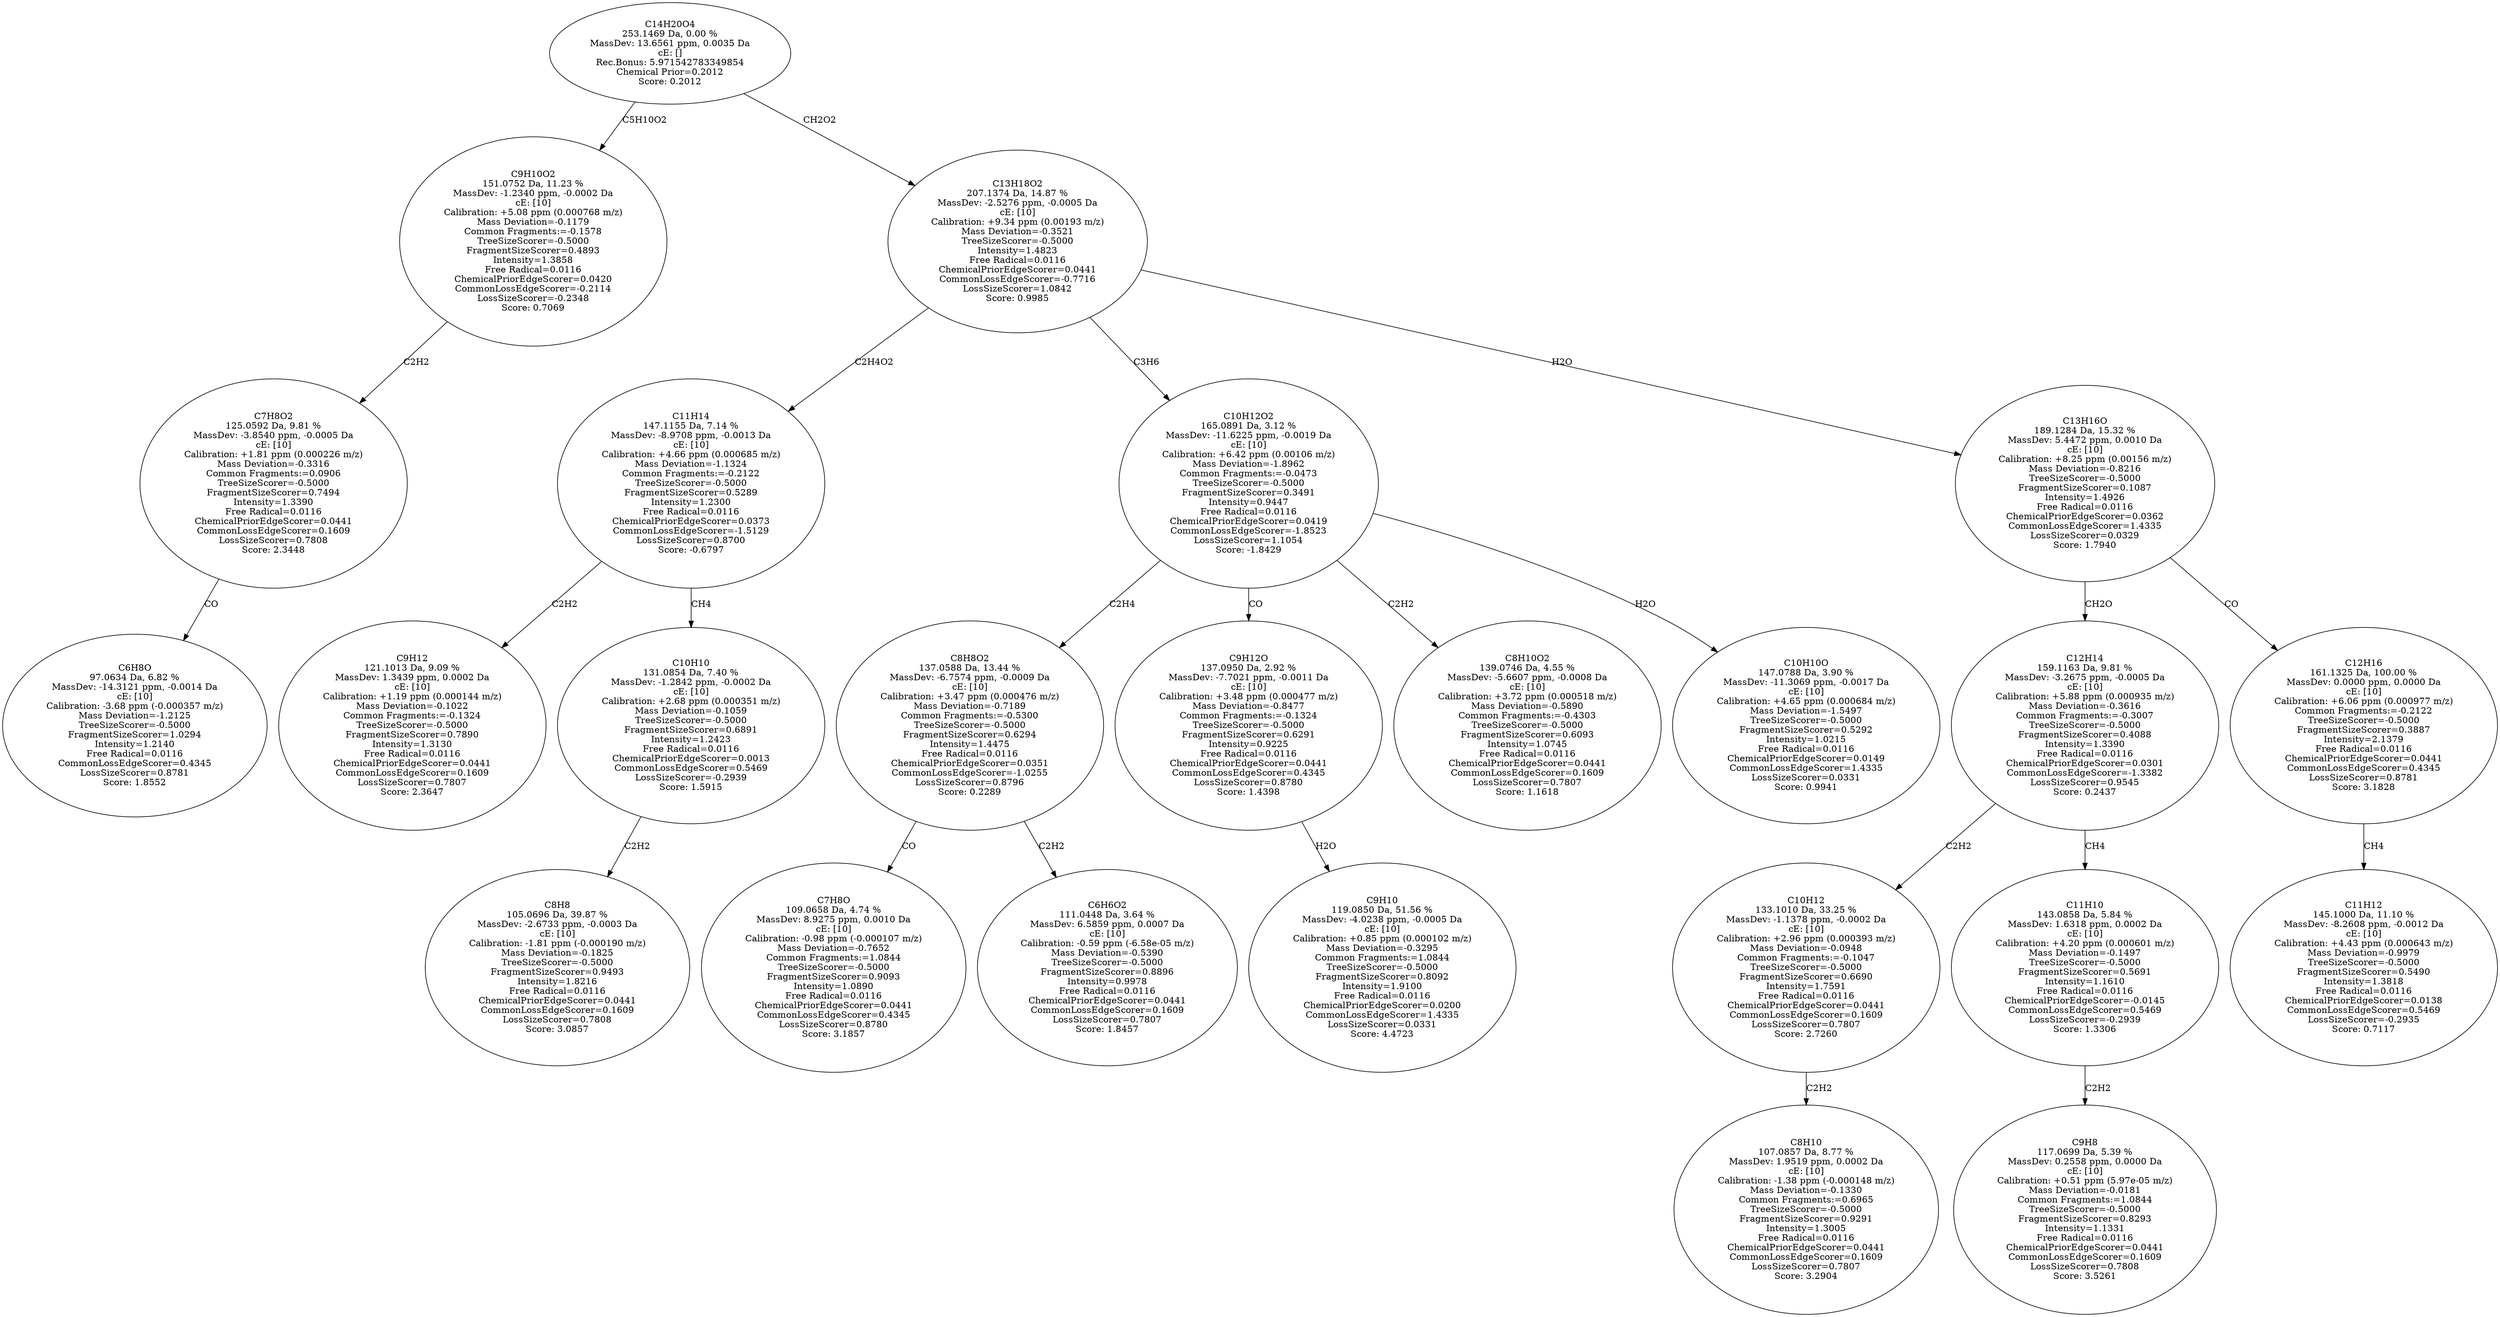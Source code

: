 strict digraph {
v1 [label="C6H8O\n97.0634 Da, 6.82 %\nMassDev: -14.3121 ppm, -0.0014 Da\ncE: [10]\nCalibration: -3.68 ppm (-0.000357 m/z)\nMass Deviation=-1.2125\nTreeSizeScorer=-0.5000\nFragmentSizeScorer=1.0294\nIntensity=1.2140\nFree Radical=0.0116\nCommonLossEdgeScorer=0.4345\nLossSizeScorer=0.8781\nScore: 1.8552"];
v2 [label="C7H8O2\n125.0592 Da, 9.81 %\nMassDev: -3.8540 ppm, -0.0005 Da\ncE: [10]\nCalibration: +1.81 ppm (0.000226 m/z)\nMass Deviation=-0.3316\nCommon Fragments:=0.0906\nTreeSizeScorer=-0.5000\nFragmentSizeScorer=0.7494\nIntensity=1.3390\nFree Radical=0.0116\nChemicalPriorEdgeScorer=0.0441\nCommonLossEdgeScorer=0.1609\nLossSizeScorer=0.7808\nScore: 2.3448"];
v3 [label="C9H10O2\n151.0752 Da, 11.23 %\nMassDev: -1.2340 ppm, -0.0002 Da\ncE: [10]\nCalibration: +5.08 ppm (0.000768 m/z)\nMass Deviation=-0.1179\nCommon Fragments:=-0.1578\nTreeSizeScorer=-0.5000\nFragmentSizeScorer=0.4893\nIntensity=1.3858\nFree Radical=0.0116\nChemicalPriorEdgeScorer=0.0420\nCommonLossEdgeScorer=-0.2114\nLossSizeScorer=-0.2348\nScore: 0.7069"];
v4 [label="C9H12\n121.1013 Da, 9.09 %\nMassDev: 1.3439 ppm, 0.0002 Da\ncE: [10]\nCalibration: +1.19 ppm (0.000144 m/z)\nMass Deviation=-0.1022\nCommon Fragments:=-0.1324\nTreeSizeScorer=-0.5000\nFragmentSizeScorer=0.7890\nIntensity=1.3130\nFree Radical=0.0116\nChemicalPriorEdgeScorer=0.0441\nCommonLossEdgeScorer=0.1609\nLossSizeScorer=0.7807\nScore: 2.3647"];
v5 [label="C8H8\n105.0696 Da, 39.87 %\nMassDev: -2.6733 ppm, -0.0003 Da\ncE: [10]\nCalibration: -1.81 ppm (-0.000190 m/z)\nMass Deviation=-0.1825\nTreeSizeScorer=-0.5000\nFragmentSizeScorer=0.9493\nIntensity=1.8216\nFree Radical=0.0116\nChemicalPriorEdgeScorer=0.0441\nCommonLossEdgeScorer=0.1609\nLossSizeScorer=0.7808\nScore: 3.0857"];
v6 [label="C10H10\n131.0854 Da, 7.40 %\nMassDev: -1.2842 ppm, -0.0002 Da\ncE: [10]\nCalibration: +2.68 ppm (0.000351 m/z)\nMass Deviation=-0.1059\nTreeSizeScorer=-0.5000\nFragmentSizeScorer=0.6891\nIntensity=1.2423\nFree Radical=0.0116\nChemicalPriorEdgeScorer=0.0013\nCommonLossEdgeScorer=0.5469\nLossSizeScorer=-0.2939\nScore: 1.5915"];
v7 [label="C11H14\n147.1155 Da, 7.14 %\nMassDev: -8.9708 ppm, -0.0013 Da\ncE: [10]\nCalibration: +4.66 ppm (0.000685 m/z)\nMass Deviation=-1.1324\nCommon Fragments:=-0.2122\nTreeSizeScorer=-0.5000\nFragmentSizeScorer=0.5289\nIntensity=1.2300\nFree Radical=0.0116\nChemicalPriorEdgeScorer=0.0373\nCommonLossEdgeScorer=-1.5129\nLossSizeScorer=0.8700\nScore: -0.6797"];
v8 [label="C7H8O\n109.0658 Da, 4.74 %\nMassDev: 8.9275 ppm, 0.0010 Da\ncE: [10]\nCalibration: -0.98 ppm (-0.000107 m/z)\nMass Deviation=-0.7652\nCommon Fragments:=1.0844\nTreeSizeScorer=-0.5000\nFragmentSizeScorer=0.9093\nIntensity=1.0890\nFree Radical=0.0116\nChemicalPriorEdgeScorer=0.0441\nCommonLossEdgeScorer=0.4345\nLossSizeScorer=0.8780\nScore: 3.1857"];
v9 [label="C6H6O2\n111.0448 Da, 3.64 %\nMassDev: 6.5859 ppm, 0.0007 Da\ncE: [10]\nCalibration: -0.59 ppm (-6.58e-05 m/z)\nMass Deviation=-0.5390\nTreeSizeScorer=-0.5000\nFragmentSizeScorer=0.8896\nIntensity=0.9978\nFree Radical=0.0116\nChemicalPriorEdgeScorer=0.0441\nCommonLossEdgeScorer=0.1609\nLossSizeScorer=0.7807\nScore: 1.8457"];
v10 [label="C8H8O2\n137.0588 Da, 13.44 %\nMassDev: -6.7574 ppm, -0.0009 Da\ncE: [10]\nCalibration: +3.47 ppm (0.000476 m/z)\nMass Deviation=-0.7189\nCommon Fragments:=-0.5300\nTreeSizeScorer=-0.5000\nFragmentSizeScorer=0.6294\nIntensity=1.4475\nFree Radical=0.0116\nChemicalPriorEdgeScorer=0.0351\nCommonLossEdgeScorer=-1.0255\nLossSizeScorer=0.8796\nScore: 0.2289"];
v11 [label="C9H10\n119.0850 Da, 51.56 %\nMassDev: -4.0238 ppm, -0.0005 Da\ncE: [10]\nCalibration: +0.85 ppm (0.000102 m/z)\nMass Deviation=-0.3295\nCommon Fragments:=1.0844\nTreeSizeScorer=-0.5000\nFragmentSizeScorer=0.8092\nIntensity=1.9100\nFree Radical=0.0116\nChemicalPriorEdgeScorer=0.0200\nCommonLossEdgeScorer=1.4335\nLossSizeScorer=0.0331\nScore: 4.4723"];
v12 [label="C9H12O\n137.0950 Da, 2.92 %\nMassDev: -7.7021 ppm, -0.0011 Da\ncE: [10]\nCalibration: +3.48 ppm (0.000477 m/z)\nMass Deviation=-0.8477\nCommon Fragments:=-0.1324\nTreeSizeScorer=-0.5000\nFragmentSizeScorer=0.6291\nIntensity=0.9225\nFree Radical=0.0116\nChemicalPriorEdgeScorer=0.0441\nCommonLossEdgeScorer=0.4345\nLossSizeScorer=0.8780\nScore: 1.4398"];
v13 [label="C8H10O2\n139.0746 Da, 4.55 %\nMassDev: -5.6607 ppm, -0.0008 Da\ncE: [10]\nCalibration: +3.72 ppm (0.000518 m/z)\nMass Deviation=-0.5890\nCommon Fragments:=-0.4303\nTreeSizeScorer=-0.5000\nFragmentSizeScorer=0.6093\nIntensity=1.0745\nFree Radical=0.0116\nChemicalPriorEdgeScorer=0.0441\nCommonLossEdgeScorer=0.1609\nLossSizeScorer=0.7807\nScore: 1.1618"];
v14 [label="C10H10O\n147.0788 Da, 3.90 %\nMassDev: -11.3069 ppm, -0.0017 Da\ncE: [10]\nCalibration: +4.65 ppm (0.000684 m/z)\nMass Deviation=-1.5497\nTreeSizeScorer=-0.5000\nFragmentSizeScorer=0.5292\nIntensity=1.0215\nFree Radical=0.0116\nChemicalPriorEdgeScorer=0.0149\nCommonLossEdgeScorer=1.4335\nLossSizeScorer=0.0331\nScore: 0.9941"];
v15 [label="C10H12O2\n165.0891 Da, 3.12 %\nMassDev: -11.6225 ppm, -0.0019 Da\ncE: [10]\nCalibration: +6.42 ppm (0.00106 m/z)\nMass Deviation=-1.8962\nCommon Fragments:=-0.0473\nTreeSizeScorer=-0.5000\nFragmentSizeScorer=0.3491\nIntensity=0.9447\nFree Radical=0.0116\nChemicalPriorEdgeScorer=0.0419\nCommonLossEdgeScorer=-1.8523\nLossSizeScorer=1.1054\nScore: -1.8429"];
v16 [label="C8H10\n107.0857 Da, 8.77 %\nMassDev: 1.9519 ppm, 0.0002 Da\ncE: [10]\nCalibration: -1.38 ppm (-0.000148 m/z)\nMass Deviation=-0.1330\nCommon Fragments:=0.6965\nTreeSizeScorer=-0.5000\nFragmentSizeScorer=0.9291\nIntensity=1.3005\nFree Radical=0.0116\nChemicalPriorEdgeScorer=0.0441\nCommonLossEdgeScorer=0.1609\nLossSizeScorer=0.7807\nScore: 3.2904"];
v17 [label="C10H12\n133.1010 Da, 33.25 %\nMassDev: -1.1378 ppm, -0.0002 Da\ncE: [10]\nCalibration: +2.96 ppm (0.000393 m/z)\nMass Deviation=-0.0948\nCommon Fragments:=-0.1047\nTreeSizeScorer=-0.5000\nFragmentSizeScorer=0.6690\nIntensity=1.7591\nFree Radical=0.0116\nChemicalPriorEdgeScorer=0.0441\nCommonLossEdgeScorer=0.1609\nLossSizeScorer=0.7807\nScore: 2.7260"];
v18 [label="C9H8\n117.0699 Da, 5.39 %\nMassDev: 0.2558 ppm, 0.0000 Da\ncE: [10]\nCalibration: +0.51 ppm (5.97e-05 m/z)\nMass Deviation=-0.0181\nCommon Fragments:=1.0844\nTreeSizeScorer=-0.5000\nFragmentSizeScorer=0.8293\nIntensity=1.1331\nFree Radical=0.0116\nChemicalPriorEdgeScorer=0.0441\nCommonLossEdgeScorer=0.1609\nLossSizeScorer=0.7808\nScore: 3.5261"];
v19 [label="C11H10\n143.0858 Da, 5.84 %\nMassDev: 1.6318 ppm, 0.0002 Da\ncE: [10]\nCalibration: +4.20 ppm (0.000601 m/z)\nMass Deviation=-0.1497\nTreeSizeScorer=-0.5000\nFragmentSizeScorer=0.5691\nIntensity=1.1610\nFree Radical=0.0116\nChemicalPriorEdgeScorer=-0.0145\nCommonLossEdgeScorer=0.5469\nLossSizeScorer=-0.2939\nScore: 1.3306"];
v20 [label="C12H14\n159.1163 Da, 9.81 %\nMassDev: -3.2675 ppm, -0.0005 Da\ncE: [10]\nCalibration: +5.88 ppm (0.000935 m/z)\nMass Deviation=-0.3616\nCommon Fragments:=-0.3007\nTreeSizeScorer=-0.5000\nFragmentSizeScorer=0.4088\nIntensity=1.3390\nFree Radical=0.0116\nChemicalPriorEdgeScorer=0.0301\nCommonLossEdgeScorer=-1.3382\nLossSizeScorer=0.9545\nScore: 0.2437"];
v21 [label="C11H12\n145.1000 Da, 11.10 %\nMassDev: -8.2608 ppm, -0.0012 Da\ncE: [10]\nCalibration: +4.43 ppm (0.000643 m/z)\nMass Deviation=-0.9979\nTreeSizeScorer=-0.5000\nFragmentSizeScorer=0.5490\nIntensity=1.3818\nFree Radical=0.0116\nChemicalPriorEdgeScorer=0.0138\nCommonLossEdgeScorer=0.5469\nLossSizeScorer=-0.2935\nScore: 0.7117"];
v22 [label="C12H16\n161.1325 Da, 100.00 %\nMassDev: 0.0000 ppm, 0.0000 Da\ncE: [10]\nCalibration: +6.06 ppm (0.000977 m/z)\nCommon Fragments:=-0.2122\nTreeSizeScorer=-0.5000\nFragmentSizeScorer=0.3887\nIntensity=2.1379\nFree Radical=0.0116\nChemicalPriorEdgeScorer=0.0441\nCommonLossEdgeScorer=0.4345\nLossSizeScorer=0.8781\nScore: 3.1828"];
v23 [label="C13H16O\n189.1284 Da, 15.32 %\nMassDev: 5.4472 ppm, 0.0010 Da\ncE: [10]\nCalibration: +8.25 ppm (0.00156 m/z)\nMass Deviation=-0.8216\nTreeSizeScorer=-0.5000\nFragmentSizeScorer=0.1087\nIntensity=1.4926\nFree Radical=0.0116\nChemicalPriorEdgeScorer=0.0362\nCommonLossEdgeScorer=1.4335\nLossSizeScorer=0.0329\nScore: 1.7940"];
v24 [label="C13H18O2\n207.1374 Da, 14.87 %\nMassDev: -2.5276 ppm, -0.0005 Da\ncE: [10]\nCalibration: +9.34 ppm (0.00193 m/z)\nMass Deviation=-0.3521\nTreeSizeScorer=-0.5000\nIntensity=1.4823\nFree Radical=0.0116\nChemicalPriorEdgeScorer=0.0441\nCommonLossEdgeScorer=-0.7716\nLossSizeScorer=1.0842\nScore: 0.9985"];
v25 [label="C14H20O4\n253.1469 Da, 0.00 %\nMassDev: 13.6561 ppm, 0.0035 Da\ncE: []\nRec.Bonus: 5.971542783349854\nChemical Prior=0.2012\nScore: 0.2012"];
v2 -> v1 [label="CO"];
v3 -> v2 [label="C2H2"];
v25 -> v3 [label="C5H10O2"];
v7 -> v4 [label="C2H2"];
v6 -> v5 [label="C2H2"];
v7 -> v6 [label="CH4"];
v24 -> v7 [label="C2H4O2"];
v10 -> v8 [label="CO"];
v10 -> v9 [label="C2H2"];
v15 -> v10 [label="C2H4"];
v12 -> v11 [label="H2O"];
v15 -> v12 [label="CO"];
v15 -> v13 [label="C2H2"];
v15 -> v14 [label="H2O"];
v24 -> v15 [label="C3H6"];
v17 -> v16 [label="C2H2"];
v20 -> v17 [label="C2H2"];
v19 -> v18 [label="C2H2"];
v20 -> v19 [label="CH4"];
v23 -> v20 [label="CH2O"];
v22 -> v21 [label="CH4"];
v23 -> v22 [label="CO"];
v24 -> v23 [label="H2O"];
v25 -> v24 [label="CH2O2"];
}